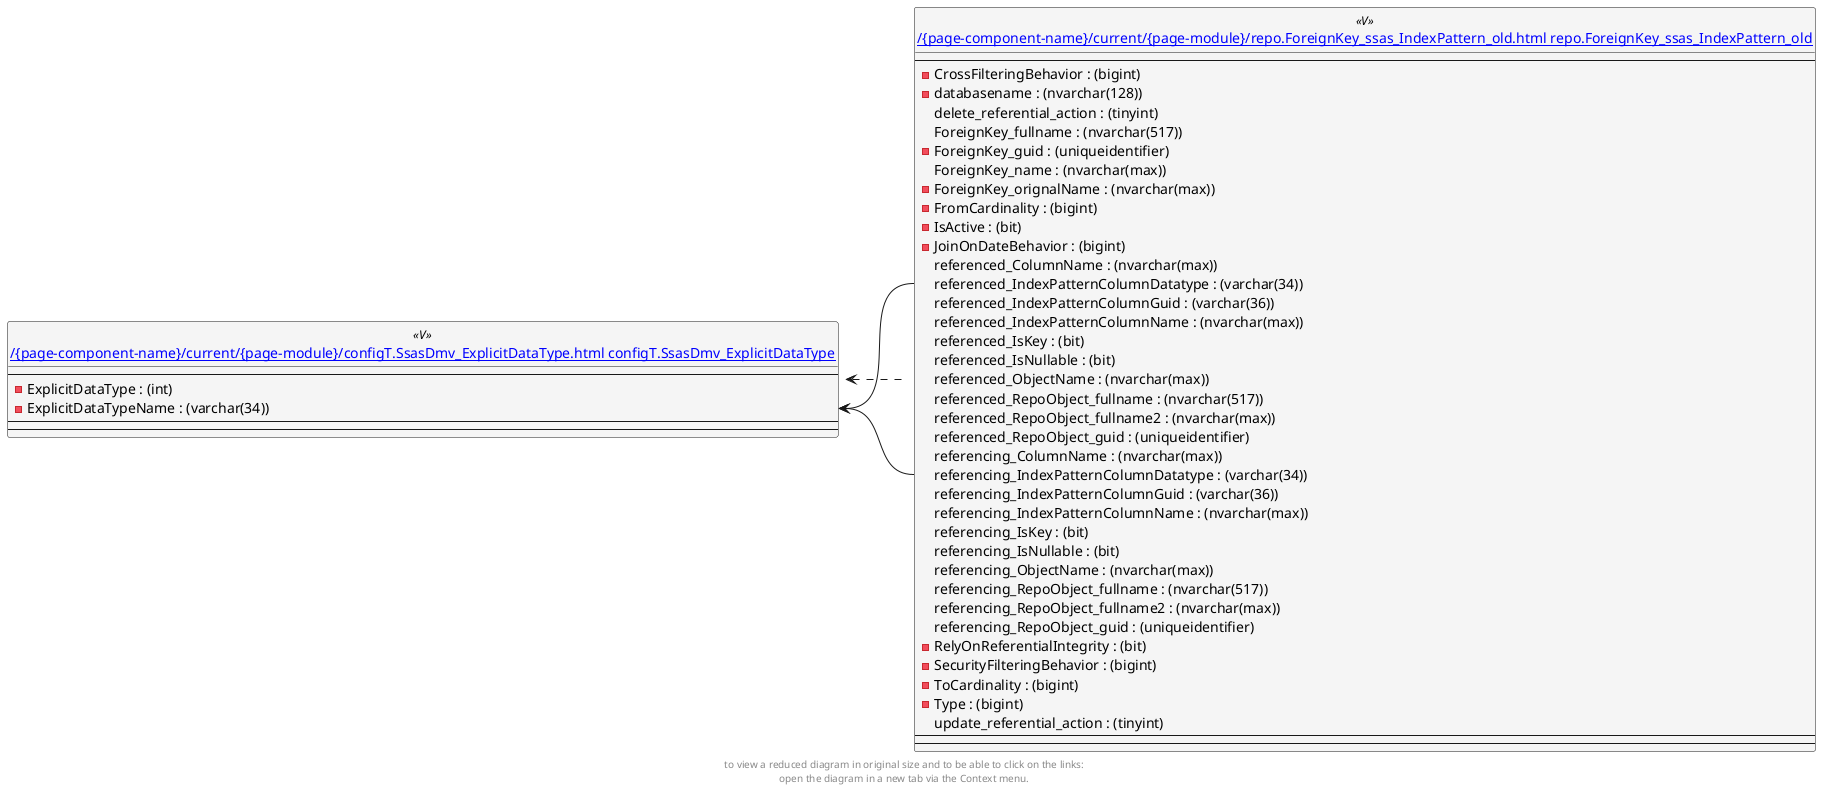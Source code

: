 @startuml
left to right direction
'top to bottom direction
hide circle
'avoide "." issues:
set namespaceSeparator none


skinparam class {
  BackgroundColor White
  BackgroundColor<<FN>> Yellow
  BackgroundColor<<FS>> Yellow
  BackgroundColor<<FT>> LightGray
  BackgroundColor<<IF>> Yellow
  BackgroundColor<<IS>> Yellow
  BackgroundColor<<P>> Aqua
  BackgroundColor<<PC>> Aqua
  BackgroundColor<<SN>> Yellow
  BackgroundColor<<SO>> SlateBlue
  BackgroundColor<<TF>> LightGray
  BackgroundColor<<TR>> Tomato
  BackgroundColor<<U>> White
  BackgroundColor<<V>> WhiteSmoke
  BackgroundColor<<X>> Aqua
}


entity "[[{site-url}/{page-component-name}/current/{page-module}/configT.SsasDmv_ExplicitDataType.html configT.SsasDmv_ExplicitDataType]]" as configT.SsasDmv_ExplicitDataType << V >> {
  --
  - ExplicitDataType : (int)
  - ExplicitDataTypeName : (varchar(34))
  --
  --
}

entity "[[{site-url}/{page-component-name}/current/{page-module}/repo.ForeignKey_ssas_IndexPattern_old.html repo.ForeignKey_ssas_IndexPattern_old]]" as repo.ForeignKey_ssas_IndexPattern_old << V >> {
  --
  - CrossFilteringBehavior : (bigint)
  - databasename : (nvarchar(128))
  delete_referential_action : (tinyint)
  ForeignKey_fullname : (nvarchar(517))
  - ForeignKey_guid : (uniqueidentifier)
  ForeignKey_name : (nvarchar(max))
  - ForeignKey_orignalName : (nvarchar(max))
  - FromCardinality : (bigint)
  - IsActive : (bit)
  - JoinOnDateBehavior : (bigint)
  referenced_ColumnName : (nvarchar(max))
  referenced_IndexPatternColumnDatatype : (varchar(34))
  referenced_IndexPatternColumnGuid : (varchar(36))
  referenced_IndexPatternColumnName : (nvarchar(max))
  referenced_IsKey : (bit)
  referenced_IsNullable : (bit)
  referenced_ObjectName : (nvarchar(max))
  referenced_RepoObject_fullname : (nvarchar(517))
  referenced_RepoObject_fullname2 : (nvarchar(max))
  referenced_RepoObject_guid : (uniqueidentifier)
  referencing_ColumnName : (nvarchar(max))
  referencing_IndexPatternColumnDatatype : (varchar(34))
  referencing_IndexPatternColumnGuid : (varchar(36))
  referencing_IndexPatternColumnName : (nvarchar(max))
  referencing_IsKey : (bit)
  referencing_IsNullable : (bit)
  referencing_ObjectName : (nvarchar(max))
  referencing_RepoObject_fullname : (nvarchar(517))
  referencing_RepoObject_fullname2 : (nvarchar(max))
  referencing_RepoObject_guid : (uniqueidentifier)
  - RelyOnReferentialIntegrity : (bit)
  - SecurityFilteringBehavior : (bigint)
  - ToCardinality : (bigint)
  - Type : (bigint)
  update_referential_action : (tinyint)
  --
  --
}

configT.SsasDmv_ExplicitDataType <.. repo.ForeignKey_ssas_IndexPattern_old
configT.SsasDmv_ExplicitDataType::ExplicitDataTypeName <-- repo.ForeignKey_ssas_IndexPattern_old::referenced_IndexPatternColumnDatatype
configT.SsasDmv_ExplicitDataType::ExplicitDataTypeName <-- repo.ForeignKey_ssas_IndexPattern_old::referencing_IndexPatternColumnDatatype
footer
to view a reduced diagram in original size and to be able to click on the links:
open the diagram in a new tab via the Context menu.
end footer

@enduml

